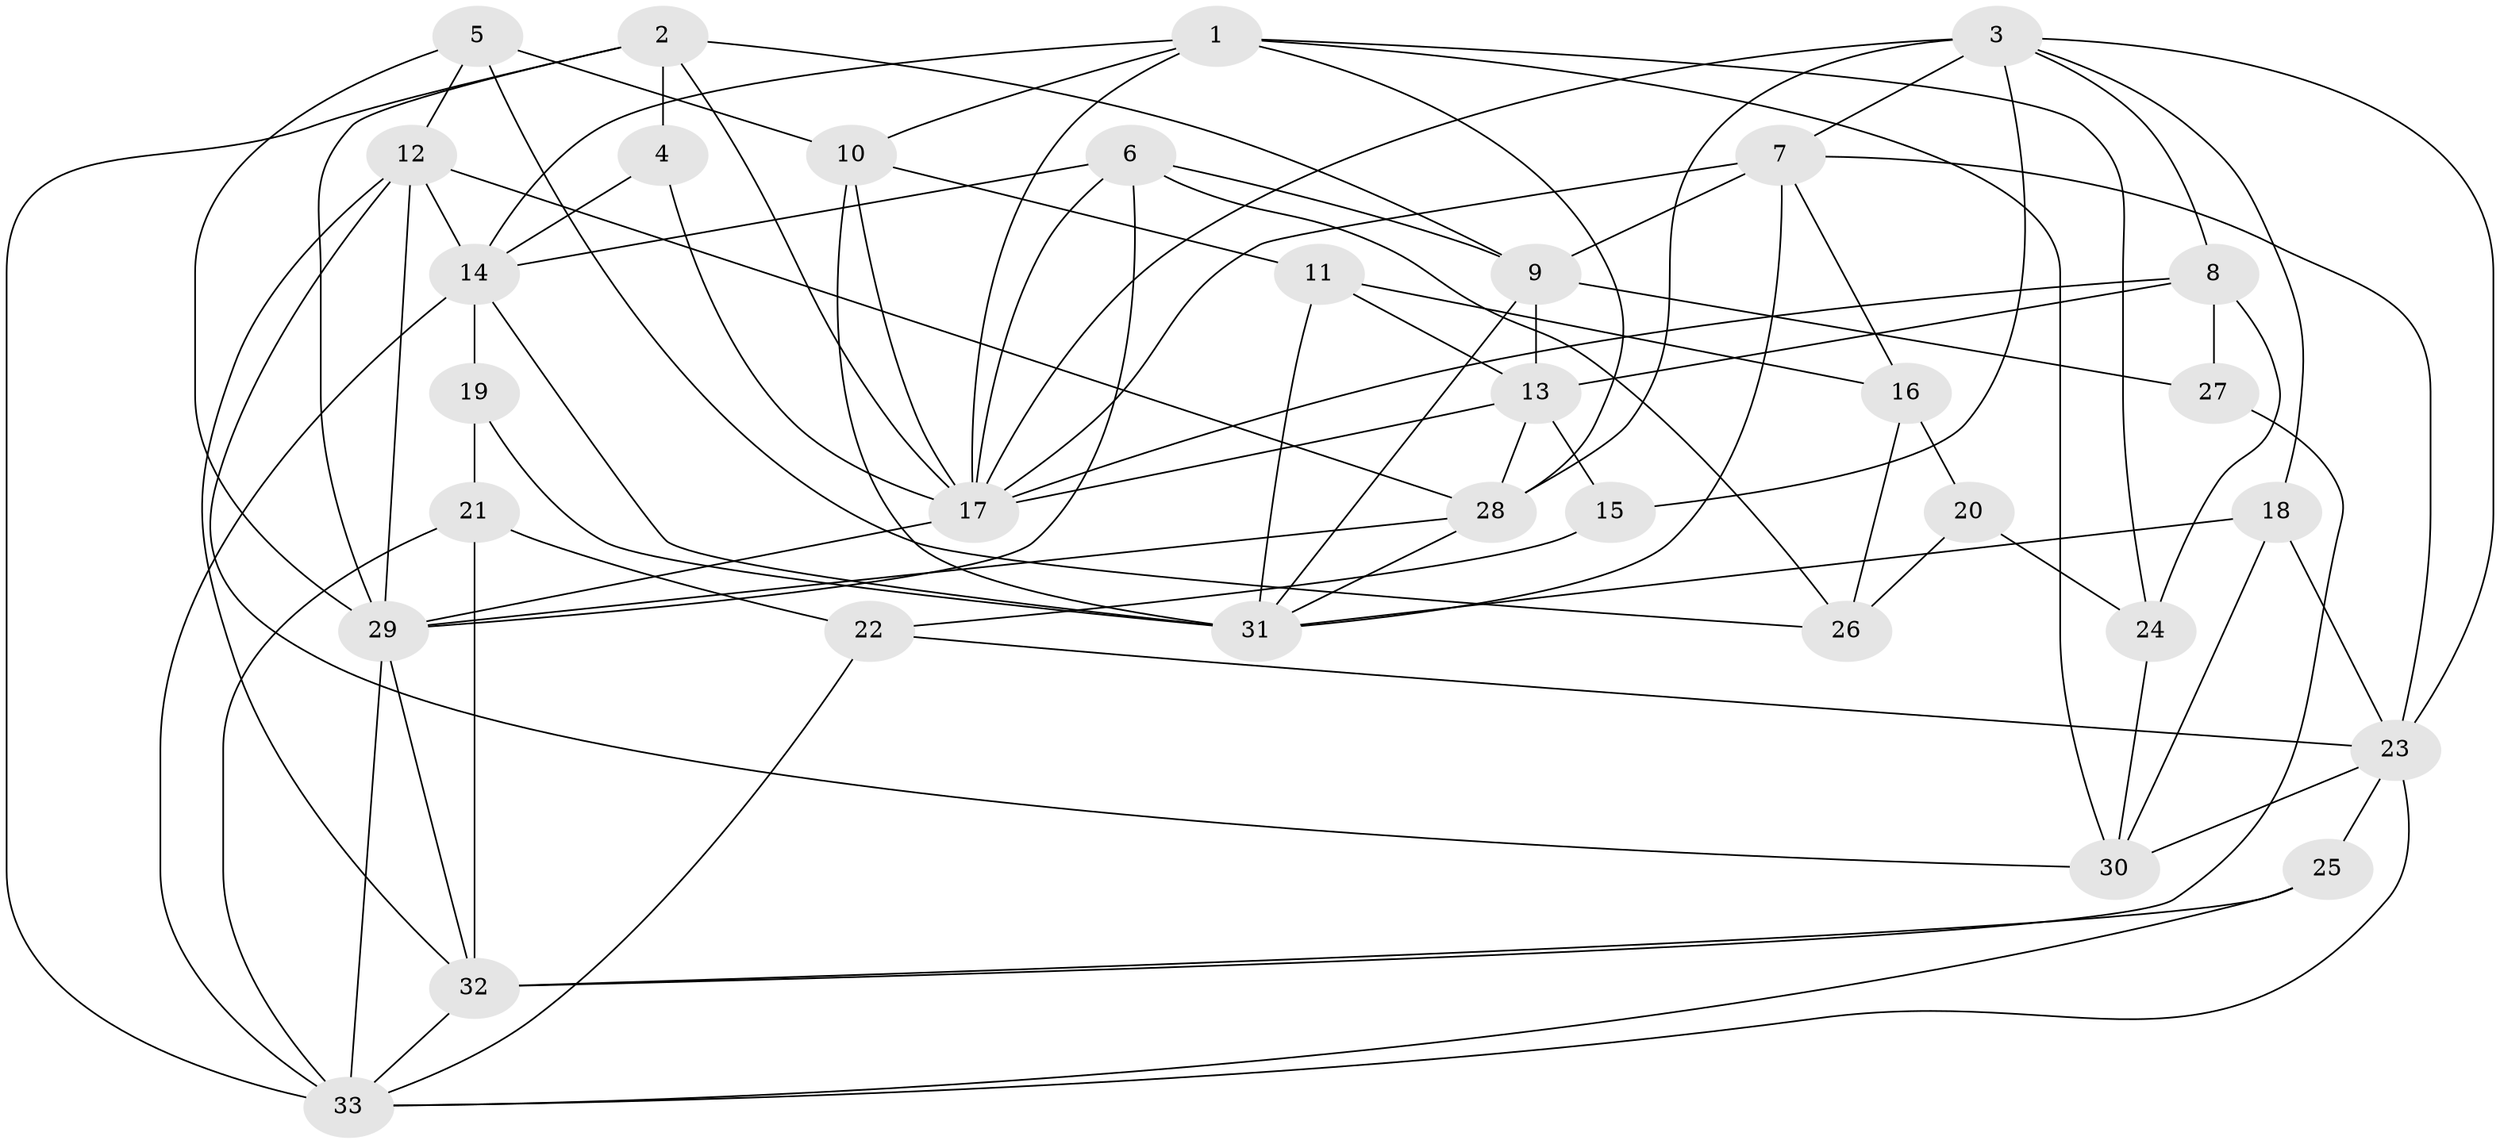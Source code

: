 // original degree distribution, {3: 0.27692307692307694, 4: 0.2923076923076923, 2: 0.12307692307692308, 6: 0.12307692307692308, 7: 0.046153846153846156, 5: 0.13846153846153847}
// Generated by graph-tools (version 1.1) at 2025/02/03/09/25 03:02:08]
// undirected, 33 vertices, 86 edges
graph export_dot {
graph [start="1"]
  node [color=gray90,style=filled];
  1;
  2;
  3;
  4;
  5;
  6;
  7;
  8;
  9;
  10;
  11;
  12;
  13;
  14;
  15;
  16;
  17;
  18;
  19;
  20;
  21;
  22;
  23;
  24;
  25;
  26;
  27;
  28;
  29;
  30;
  31;
  32;
  33;
  1 -- 10 [weight=1.0];
  1 -- 14 [weight=1.0];
  1 -- 17 [weight=1.0];
  1 -- 24 [weight=1.0];
  1 -- 28 [weight=1.0];
  1 -- 30 [weight=1.0];
  2 -- 4 [weight=1.0];
  2 -- 9 [weight=1.0];
  2 -- 17 [weight=1.0];
  2 -- 29 [weight=1.0];
  2 -- 33 [weight=1.0];
  3 -- 7 [weight=1.0];
  3 -- 8 [weight=1.0];
  3 -- 15 [weight=1.0];
  3 -- 17 [weight=1.0];
  3 -- 18 [weight=1.0];
  3 -- 23 [weight=1.0];
  3 -- 28 [weight=1.0];
  4 -- 14 [weight=1.0];
  4 -- 17 [weight=1.0];
  5 -- 10 [weight=1.0];
  5 -- 12 [weight=1.0];
  5 -- 26 [weight=1.0];
  5 -- 29 [weight=1.0];
  6 -- 9 [weight=1.0];
  6 -- 14 [weight=1.0];
  6 -- 17 [weight=1.0];
  6 -- 26 [weight=1.0];
  6 -- 29 [weight=1.0];
  7 -- 9 [weight=1.0];
  7 -- 16 [weight=1.0];
  7 -- 17 [weight=2.0];
  7 -- 23 [weight=1.0];
  7 -- 31 [weight=1.0];
  8 -- 13 [weight=1.0];
  8 -- 17 [weight=1.0];
  8 -- 24 [weight=1.0];
  8 -- 27 [weight=1.0];
  9 -- 13 [weight=1.0];
  9 -- 27 [weight=1.0];
  9 -- 31 [weight=1.0];
  10 -- 11 [weight=1.0];
  10 -- 17 [weight=1.0];
  10 -- 31 [weight=1.0];
  11 -- 13 [weight=2.0];
  11 -- 16 [weight=1.0];
  11 -- 31 [weight=2.0];
  12 -- 14 [weight=1.0];
  12 -- 28 [weight=1.0];
  12 -- 29 [weight=1.0];
  12 -- 30 [weight=2.0];
  12 -- 32 [weight=1.0];
  13 -- 15 [weight=1.0];
  13 -- 17 [weight=1.0];
  13 -- 28 [weight=2.0];
  14 -- 19 [weight=2.0];
  14 -- 31 [weight=1.0];
  14 -- 33 [weight=1.0];
  15 -- 22 [weight=1.0];
  16 -- 20 [weight=1.0];
  16 -- 26 [weight=1.0];
  17 -- 29 [weight=2.0];
  18 -- 23 [weight=1.0];
  18 -- 30 [weight=1.0];
  18 -- 31 [weight=1.0];
  19 -- 21 [weight=1.0];
  19 -- 31 [weight=1.0];
  20 -- 24 [weight=2.0];
  20 -- 26 [weight=1.0];
  21 -- 22 [weight=1.0];
  21 -- 32 [weight=2.0];
  21 -- 33 [weight=1.0];
  22 -- 23 [weight=1.0];
  22 -- 33 [weight=1.0];
  23 -- 25 [weight=1.0];
  23 -- 30 [weight=1.0];
  23 -- 33 [weight=1.0];
  24 -- 30 [weight=1.0];
  25 -- 32 [weight=1.0];
  25 -- 33 [weight=1.0];
  27 -- 32 [weight=1.0];
  28 -- 29 [weight=1.0];
  28 -- 31 [weight=1.0];
  29 -- 32 [weight=1.0];
  29 -- 33 [weight=2.0];
  32 -- 33 [weight=1.0];
}
